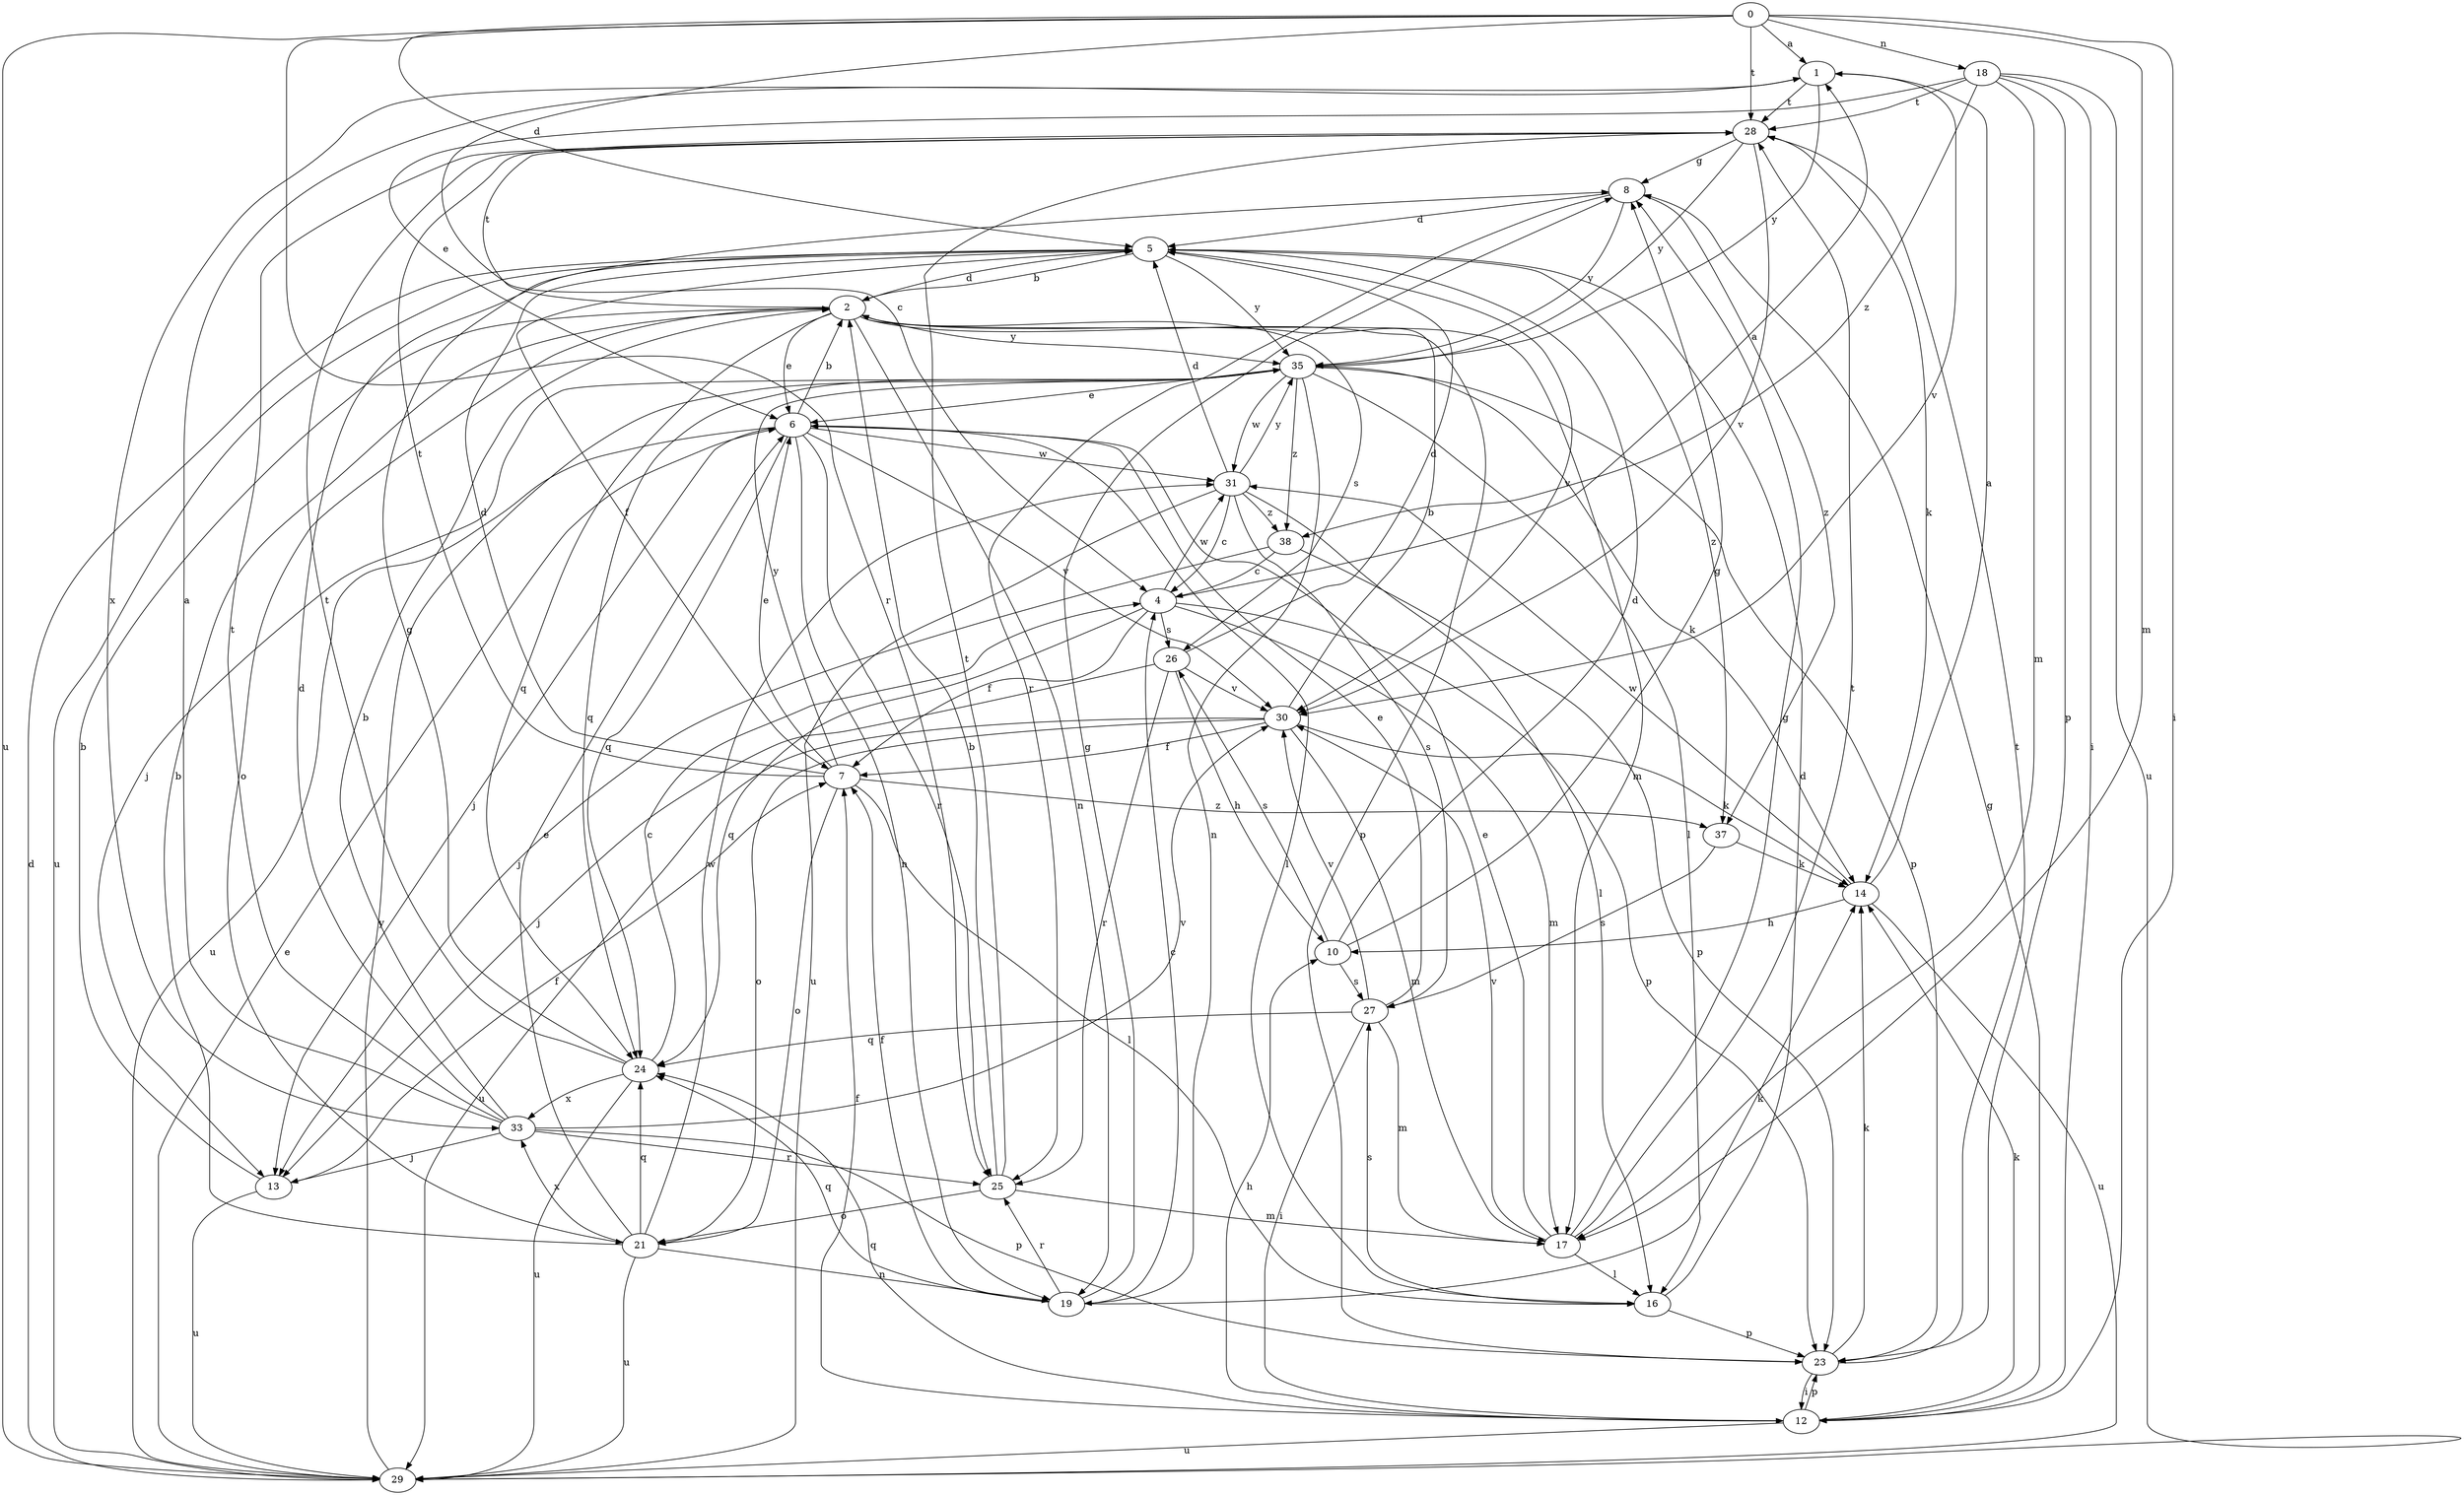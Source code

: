 strict digraph  {
0;
1;
2;
4;
5;
6;
7;
8;
10;
12;
13;
14;
16;
17;
18;
19;
21;
23;
24;
25;
26;
27;
28;
29;
30;
31;
33;
35;
37;
38;
0 -> 1  [label=a];
0 -> 4  [label=c];
0 -> 5  [label=d];
0 -> 12  [label=i];
0 -> 17  [label=m];
0 -> 18  [label=n];
0 -> 25  [label=r];
0 -> 28  [label=t];
0 -> 29  [label=u];
1 -> 28  [label=t];
1 -> 30  [label=v];
1 -> 33  [label=x];
1 -> 35  [label=y];
2 -> 5  [label=d];
2 -> 6  [label=e];
2 -> 17  [label=m];
2 -> 19  [label=n];
2 -> 21  [label=o];
2 -> 23  [label=p];
2 -> 24  [label=q];
2 -> 26  [label=s];
2 -> 28  [label=t];
2 -> 35  [label=y];
4 -> 1  [label=a];
4 -> 7  [label=f];
4 -> 17  [label=m];
4 -> 23  [label=p];
4 -> 24  [label=q];
4 -> 26  [label=s];
4 -> 31  [label=w];
5 -> 2  [label=b];
5 -> 7  [label=f];
5 -> 29  [label=u];
5 -> 30  [label=v];
5 -> 35  [label=y];
5 -> 37  [label=z];
6 -> 2  [label=b];
6 -> 13  [label=j];
6 -> 16  [label=l];
6 -> 19  [label=n];
6 -> 24  [label=q];
6 -> 25  [label=r];
6 -> 29  [label=u];
6 -> 30  [label=v];
6 -> 31  [label=w];
7 -> 5  [label=d];
7 -> 6  [label=e];
7 -> 16  [label=l];
7 -> 21  [label=o];
7 -> 28  [label=t];
7 -> 35  [label=y];
7 -> 37  [label=z];
8 -> 5  [label=d];
8 -> 25  [label=r];
8 -> 35  [label=y];
8 -> 37  [label=z];
10 -> 5  [label=d];
10 -> 8  [label=g];
10 -> 26  [label=s];
10 -> 27  [label=s];
12 -> 7  [label=f];
12 -> 8  [label=g];
12 -> 10  [label=h];
12 -> 14  [label=k];
12 -> 23  [label=p];
12 -> 24  [label=q];
12 -> 29  [label=u];
13 -> 2  [label=b];
13 -> 7  [label=f];
13 -> 29  [label=u];
14 -> 1  [label=a];
14 -> 10  [label=h];
14 -> 29  [label=u];
14 -> 31  [label=w];
16 -> 5  [label=d];
16 -> 23  [label=p];
16 -> 27  [label=s];
17 -> 6  [label=e];
17 -> 8  [label=g];
17 -> 16  [label=l];
17 -> 28  [label=t];
17 -> 30  [label=v];
18 -> 6  [label=e];
18 -> 12  [label=i];
18 -> 17  [label=m];
18 -> 23  [label=p];
18 -> 28  [label=t];
18 -> 29  [label=u];
18 -> 38  [label=z];
19 -> 4  [label=c];
19 -> 7  [label=f];
19 -> 8  [label=g];
19 -> 14  [label=k];
19 -> 24  [label=q];
19 -> 25  [label=r];
21 -> 2  [label=b];
21 -> 6  [label=e];
21 -> 19  [label=n];
21 -> 24  [label=q];
21 -> 29  [label=u];
21 -> 31  [label=w];
21 -> 33  [label=x];
23 -> 12  [label=i];
23 -> 14  [label=k];
23 -> 28  [label=t];
24 -> 4  [label=c];
24 -> 8  [label=g];
24 -> 28  [label=t];
24 -> 29  [label=u];
24 -> 33  [label=x];
25 -> 2  [label=b];
25 -> 17  [label=m];
25 -> 21  [label=o];
25 -> 28  [label=t];
26 -> 5  [label=d];
26 -> 10  [label=h];
26 -> 13  [label=j];
26 -> 25  [label=r];
26 -> 30  [label=v];
27 -> 6  [label=e];
27 -> 12  [label=i];
27 -> 17  [label=m];
27 -> 24  [label=q];
27 -> 30  [label=v];
28 -> 8  [label=g];
28 -> 14  [label=k];
28 -> 30  [label=v];
28 -> 35  [label=y];
29 -> 5  [label=d];
29 -> 6  [label=e];
29 -> 35  [label=y];
30 -> 2  [label=b];
30 -> 7  [label=f];
30 -> 14  [label=k];
30 -> 17  [label=m];
30 -> 21  [label=o];
30 -> 29  [label=u];
31 -> 4  [label=c];
31 -> 5  [label=d];
31 -> 16  [label=l];
31 -> 27  [label=s];
31 -> 29  [label=u];
31 -> 35  [label=y];
31 -> 38  [label=z];
33 -> 1  [label=a];
33 -> 2  [label=b];
33 -> 5  [label=d];
33 -> 13  [label=j];
33 -> 23  [label=p];
33 -> 25  [label=r];
33 -> 28  [label=t];
33 -> 30  [label=v];
35 -> 6  [label=e];
35 -> 13  [label=j];
35 -> 14  [label=k];
35 -> 16  [label=l];
35 -> 19  [label=n];
35 -> 23  [label=p];
35 -> 24  [label=q];
35 -> 31  [label=w];
35 -> 38  [label=z];
37 -> 14  [label=k];
37 -> 27  [label=s];
38 -> 4  [label=c];
38 -> 13  [label=j];
38 -> 23  [label=p];
}
